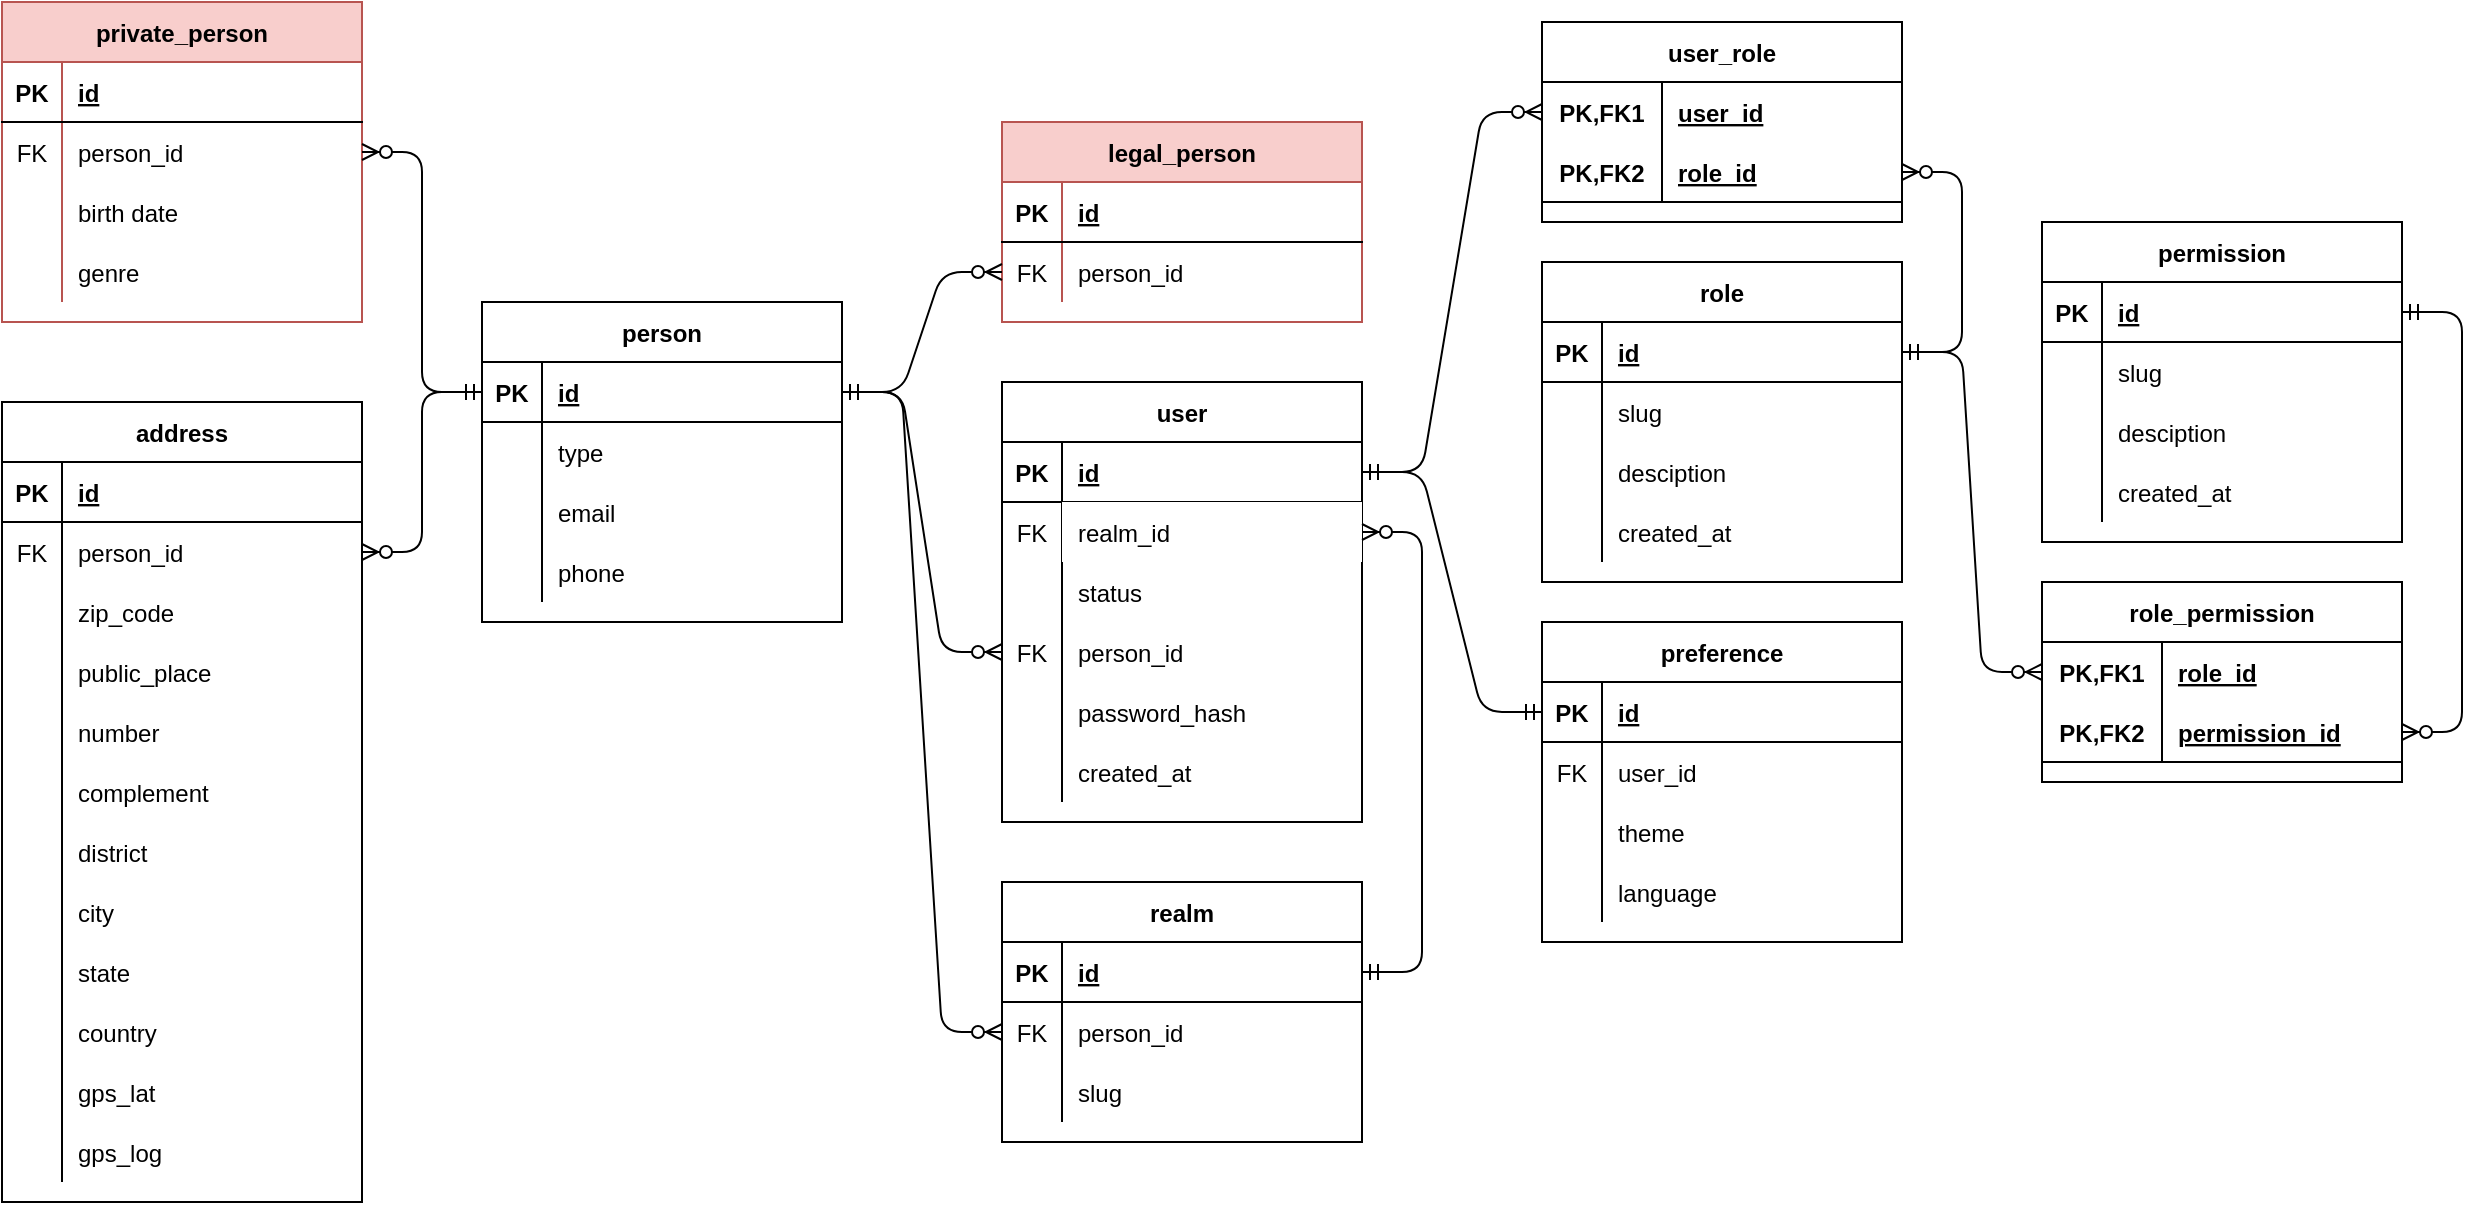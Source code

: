 <mxfile version="14.4.3" type="device"><diagram id="R2lEEEUBdFMjLlhIrx00" name="Page-1"><mxGraphModel dx="2062" dy="2222" grid="1" gridSize="10" guides="1" tooltips="1" connect="1" arrows="1" fold="1" page="1" pageScale="1" pageWidth="850" pageHeight="1400" background="none" math="0" shadow="0" extFonts="Permanent Marker^https://fonts.googleapis.com/css?family=Permanent+Marker"><root><mxCell id="0"/><mxCell id="1" parent="0"/><mxCell id="C4LqTTRyHMbD8THV3AsS-20" value="user" style="shape=table;startSize=30;container=1;collapsible=1;childLayout=tableLayout;fixedRows=1;rowLines=0;fontStyle=1;align=center;resizeLast=1;" parent="1" vertex="1"><mxGeometry x="670" y="-160" width="180" height="220" as="geometry"/></mxCell><mxCell id="C4LqTTRyHMbD8THV3AsS-21" value="" style="shape=partialRectangle;collapsible=0;dropTarget=0;pointerEvents=0;fillColor=none;top=0;left=0;bottom=1;right=0;points=[[0,0.5],[1,0.5]];portConstraint=eastwest;" parent="C4LqTTRyHMbD8THV3AsS-20" vertex="1"><mxGeometry y="30" width="180" height="30" as="geometry"/></mxCell><mxCell id="C4LqTTRyHMbD8THV3AsS-22" value="PK" style="shape=partialRectangle;connectable=0;fillColor=none;top=0;left=0;bottom=0;right=0;fontStyle=1;overflow=hidden;" parent="C4LqTTRyHMbD8THV3AsS-21" vertex="1"><mxGeometry width="30" height="30" as="geometry"/></mxCell><mxCell id="C4LqTTRyHMbD8THV3AsS-23" value="id" style="shape=partialRectangle;connectable=0;fillColor=none;top=0;left=0;bottom=0;right=0;align=left;spacingLeft=6;fontStyle=5;overflow=hidden;" parent="C4LqTTRyHMbD8THV3AsS-21" vertex="1"><mxGeometry x="30" width="150" height="30" as="geometry"/></mxCell><mxCell id="C4LqTTRyHMbD8THV3AsS-36" value="" style="shape=partialRectangle;collapsible=0;dropTarget=0;pointerEvents=0;fillColor=none;top=0;left=0;bottom=0;right=0;points=[[0,0.5],[1,0.5]];portConstraint=eastwest;" parent="C4LqTTRyHMbD8THV3AsS-20" vertex="1"><mxGeometry y="60" width="180" height="30" as="geometry"/></mxCell><mxCell id="C4LqTTRyHMbD8THV3AsS-37" value="FK" style="shape=partialRectangle;connectable=0;fillColor=none;top=0;left=0;bottom=0;right=0;editable=1;overflow=hidden;" parent="C4LqTTRyHMbD8THV3AsS-36" vertex="1"><mxGeometry width="30" height="30" as="geometry"/></mxCell><mxCell id="C4LqTTRyHMbD8THV3AsS-38" value="realm_id" style="shape=partialRectangle;connectable=0;top=0;left=0;bottom=0;right=0;align=left;spacingLeft=6;overflow=hidden;" parent="C4LqTTRyHMbD8THV3AsS-36" vertex="1"><mxGeometry x="30" width="150" height="30" as="geometry"/></mxCell><mxCell id="C4LqTTRyHMbD8THV3AsS-24" value="" style="shape=partialRectangle;collapsible=0;dropTarget=0;pointerEvents=0;fillColor=none;top=0;left=0;bottom=0;right=0;points=[[0,0.5],[1,0.5]];portConstraint=eastwest;" parent="C4LqTTRyHMbD8THV3AsS-20" vertex="1"><mxGeometry y="90" width="180" height="30" as="geometry"/></mxCell><mxCell id="C4LqTTRyHMbD8THV3AsS-25" value="" style="shape=partialRectangle;connectable=0;fillColor=none;top=0;left=0;bottom=0;right=0;editable=1;overflow=hidden;" parent="C4LqTTRyHMbD8THV3AsS-24" vertex="1"><mxGeometry width="30" height="30" as="geometry"/></mxCell><mxCell id="C4LqTTRyHMbD8THV3AsS-26" value="status" style="shape=partialRectangle;connectable=0;fillColor=none;top=0;left=0;bottom=0;right=0;align=left;spacingLeft=6;overflow=hidden;" parent="C4LqTTRyHMbD8THV3AsS-24" vertex="1"><mxGeometry x="30" width="150" height="30" as="geometry"/></mxCell><mxCell id="C4LqTTRyHMbD8THV3AsS-27" value="" style="shape=partialRectangle;collapsible=0;dropTarget=0;pointerEvents=0;fillColor=none;top=0;left=0;bottom=0;right=0;points=[[0,0.5],[1,0.5]];portConstraint=eastwest;" parent="C4LqTTRyHMbD8THV3AsS-20" vertex="1"><mxGeometry y="120" width="180" height="30" as="geometry"/></mxCell><mxCell id="C4LqTTRyHMbD8THV3AsS-28" value="FK" style="shape=partialRectangle;connectable=0;fillColor=none;top=0;left=0;bottom=0;right=0;editable=1;overflow=hidden;" parent="C4LqTTRyHMbD8THV3AsS-27" vertex="1"><mxGeometry width="30" height="30" as="geometry"/></mxCell><mxCell id="C4LqTTRyHMbD8THV3AsS-29" value="person_id" style="shape=partialRectangle;connectable=0;fillColor=none;top=0;left=0;bottom=0;right=0;align=left;spacingLeft=6;overflow=hidden;" parent="C4LqTTRyHMbD8THV3AsS-27" vertex="1"><mxGeometry x="30" width="150" height="30" as="geometry"/></mxCell><mxCell id="C4LqTTRyHMbD8THV3AsS-30" value="" style="shape=partialRectangle;collapsible=0;dropTarget=0;pointerEvents=0;fillColor=none;top=0;left=0;bottom=0;right=0;points=[[0,0.5],[1,0.5]];portConstraint=eastwest;" parent="C4LqTTRyHMbD8THV3AsS-20" vertex="1"><mxGeometry y="150" width="180" height="30" as="geometry"/></mxCell><mxCell id="C4LqTTRyHMbD8THV3AsS-31" value="" style="shape=partialRectangle;connectable=0;fillColor=none;top=0;left=0;bottom=0;right=0;editable=1;overflow=hidden;" parent="C4LqTTRyHMbD8THV3AsS-30" vertex="1"><mxGeometry width="30" height="30" as="geometry"/></mxCell><mxCell id="C4LqTTRyHMbD8THV3AsS-32" value="password_hash" style="shape=partialRectangle;connectable=0;fillColor=none;top=0;left=0;bottom=0;right=0;align=left;spacingLeft=6;overflow=hidden;" parent="C4LqTTRyHMbD8THV3AsS-30" vertex="1"><mxGeometry x="30" width="150" height="30" as="geometry"/></mxCell><mxCell id="C4LqTTRyHMbD8THV3AsS-33" value="" style="shape=partialRectangle;collapsible=0;dropTarget=0;pointerEvents=0;fillColor=none;top=0;left=0;bottom=0;right=0;points=[[0,0.5],[1,0.5]];portConstraint=eastwest;" parent="C4LqTTRyHMbD8THV3AsS-20" vertex="1"><mxGeometry y="180" width="180" height="30" as="geometry"/></mxCell><mxCell id="C4LqTTRyHMbD8THV3AsS-34" value="" style="shape=partialRectangle;connectable=0;fillColor=none;top=0;left=0;bottom=0;right=0;editable=1;overflow=hidden;" parent="C4LqTTRyHMbD8THV3AsS-33" vertex="1"><mxGeometry width="30" height="30" as="geometry"/></mxCell><mxCell id="C4LqTTRyHMbD8THV3AsS-35" value="created_at" style="shape=partialRectangle;connectable=0;fillColor=none;top=0;left=0;bottom=0;right=0;align=left;spacingLeft=6;overflow=hidden;" parent="C4LqTTRyHMbD8THV3AsS-33" vertex="1"><mxGeometry x="30" width="150" height="30" as="geometry"/></mxCell><mxCell id="C4LqTTRyHMbD8THV3AsS-39" value="person" style="shape=table;startSize=30;container=1;collapsible=1;childLayout=tableLayout;fixedRows=1;rowLines=0;fontStyle=1;align=center;resizeLast=1;" parent="1" vertex="1"><mxGeometry x="410" y="-200" width="180" height="160" as="geometry"/></mxCell><mxCell id="C4LqTTRyHMbD8THV3AsS-40" value="" style="shape=partialRectangle;collapsible=0;dropTarget=0;pointerEvents=0;fillColor=none;top=0;left=0;bottom=1;right=0;points=[[0,0.5],[1,0.5]];portConstraint=eastwest;" parent="C4LqTTRyHMbD8THV3AsS-39" vertex="1"><mxGeometry y="30" width="180" height="30" as="geometry"/></mxCell><mxCell id="C4LqTTRyHMbD8THV3AsS-41" value="PK" style="shape=partialRectangle;connectable=0;fillColor=none;top=0;left=0;bottom=0;right=0;fontStyle=1;overflow=hidden;" parent="C4LqTTRyHMbD8THV3AsS-40" vertex="1"><mxGeometry width="30" height="30" as="geometry"/></mxCell><mxCell id="C4LqTTRyHMbD8THV3AsS-42" value="id" style="shape=partialRectangle;connectable=0;fillColor=none;top=0;left=0;bottom=0;right=0;align=left;spacingLeft=6;fontStyle=5;overflow=hidden;" parent="C4LqTTRyHMbD8THV3AsS-40" vertex="1"><mxGeometry x="30" width="150" height="30" as="geometry"/></mxCell><mxCell id="C4LqTTRyHMbD8THV3AsS-43" value="" style="shape=partialRectangle;collapsible=0;dropTarget=0;pointerEvents=0;fillColor=none;top=0;left=0;bottom=0;right=0;points=[[0,0.5],[1,0.5]];portConstraint=eastwest;" parent="C4LqTTRyHMbD8THV3AsS-39" vertex="1"><mxGeometry y="60" width="180" height="30" as="geometry"/></mxCell><mxCell id="C4LqTTRyHMbD8THV3AsS-44" value="" style="shape=partialRectangle;connectable=0;fillColor=none;top=0;left=0;bottom=0;right=0;editable=1;overflow=hidden;" parent="C4LqTTRyHMbD8THV3AsS-43" vertex="1"><mxGeometry width="30" height="30" as="geometry"/></mxCell><mxCell id="C4LqTTRyHMbD8THV3AsS-45" value="type" style="shape=partialRectangle;connectable=0;fillColor=none;top=0;left=0;bottom=0;right=0;align=left;spacingLeft=6;overflow=hidden;" parent="C4LqTTRyHMbD8THV3AsS-43" vertex="1"><mxGeometry x="30" width="150" height="30" as="geometry"/></mxCell><mxCell id="C4LqTTRyHMbD8THV3AsS-49" value="" style="shape=partialRectangle;collapsible=0;dropTarget=0;pointerEvents=0;fillColor=none;top=0;left=0;bottom=0;right=0;points=[[0,0.5],[1,0.5]];portConstraint=eastwest;" parent="C4LqTTRyHMbD8THV3AsS-39" vertex="1"><mxGeometry y="90" width="180" height="30" as="geometry"/></mxCell><mxCell id="C4LqTTRyHMbD8THV3AsS-50" value="" style="shape=partialRectangle;connectable=0;fillColor=none;top=0;left=0;bottom=0;right=0;editable=1;overflow=hidden;" parent="C4LqTTRyHMbD8THV3AsS-49" vertex="1"><mxGeometry width="30" height="30" as="geometry"/></mxCell><mxCell id="C4LqTTRyHMbD8THV3AsS-51" value="email" style="shape=partialRectangle;connectable=0;fillColor=none;top=0;left=0;bottom=0;right=0;align=left;spacingLeft=6;overflow=hidden;" parent="C4LqTTRyHMbD8THV3AsS-49" vertex="1"><mxGeometry x="30" width="150" height="30" as="geometry"/></mxCell><mxCell id="C4LqTTRyHMbD8THV3AsS-52" value="" style="shape=partialRectangle;collapsible=0;dropTarget=0;pointerEvents=0;fillColor=none;top=0;left=0;bottom=0;right=0;points=[[0,0.5],[1,0.5]];portConstraint=eastwest;" parent="C4LqTTRyHMbD8THV3AsS-39" vertex="1"><mxGeometry y="120" width="180" height="30" as="geometry"/></mxCell><mxCell id="C4LqTTRyHMbD8THV3AsS-53" value="" style="shape=partialRectangle;connectable=0;fillColor=none;top=0;left=0;bottom=0;right=0;editable=1;overflow=hidden;" parent="C4LqTTRyHMbD8THV3AsS-52" vertex="1"><mxGeometry width="30" height="30" as="geometry"/></mxCell><mxCell id="C4LqTTRyHMbD8THV3AsS-54" value="phone" style="shape=partialRectangle;connectable=0;fillColor=none;top=0;left=0;bottom=0;right=0;align=left;spacingLeft=6;overflow=hidden;" parent="C4LqTTRyHMbD8THV3AsS-52" vertex="1"><mxGeometry x="30" width="150" height="30" as="geometry"/></mxCell><mxCell id="C4LqTTRyHMbD8THV3AsS-58" value="preference" style="shape=table;startSize=30;container=1;collapsible=1;childLayout=tableLayout;fixedRows=1;rowLines=0;fontStyle=1;align=center;resizeLast=1;" parent="1" vertex="1"><mxGeometry x="940" y="-40" width="180" height="160" as="geometry"/></mxCell><mxCell id="C4LqTTRyHMbD8THV3AsS-59" value="" style="shape=partialRectangle;collapsible=0;dropTarget=0;pointerEvents=0;fillColor=none;top=0;left=0;bottom=1;right=0;points=[[0,0.5],[1,0.5]];portConstraint=eastwest;" parent="C4LqTTRyHMbD8THV3AsS-58" vertex="1"><mxGeometry y="30" width="180" height="30" as="geometry"/></mxCell><mxCell id="C4LqTTRyHMbD8THV3AsS-60" value="PK" style="shape=partialRectangle;connectable=0;fillColor=none;top=0;left=0;bottom=0;right=0;fontStyle=1;overflow=hidden;" parent="C4LqTTRyHMbD8THV3AsS-59" vertex="1"><mxGeometry width="30" height="30" as="geometry"/></mxCell><mxCell id="C4LqTTRyHMbD8THV3AsS-61" value="id" style="shape=partialRectangle;connectable=0;fillColor=none;top=0;left=0;bottom=0;right=0;align=left;spacingLeft=6;fontStyle=5;overflow=hidden;" parent="C4LqTTRyHMbD8THV3AsS-59" vertex="1"><mxGeometry x="30" width="150" height="30" as="geometry"/></mxCell><mxCell id="C4LqTTRyHMbD8THV3AsS-62" value="" style="shape=partialRectangle;collapsible=0;dropTarget=0;pointerEvents=0;fillColor=none;top=0;left=0;bottom=0;right=0;points=[[0,0.5],[1,0.5]];portConstraint=eastwest;" parent="C4LqTTRyHMbD8THV3AsS-58" vertex="1"><mxGeometry y="60" width="180" height="30" as="geometry"/></mxCell><mxCell id="C4LqTTRyHMbD8THV3AsS-63" value="FK" style="shape=partialRectangle;connectable=0;fillColor=none;top=0;left=0;bottom=0;right=0;editable=1;overflow=hidden;" parent="C4LqTTRyHMbD8THV3AsS-62" vertex="1"><mxGeometry width="30" height="30" as="geometry"/></mxCell><mxCell id="C4LqTTRyHMbD8THV3AsS-64" value="user_id" style="shape=partialRectangle;connectable=0;fillColor=none;top=0;left=0;bottom=0;right=0;align=left;spacingLeft=6;overflow=hidden;" parent="C4LqTTRyHMbD8THV3AsS-62" vertex="1"><mxGeometry x="30" width="150" height="30" as="geometry"/></mxCell><mxCell id="C4LqTTRyHMbD8THV3AsS-65" value="" style="shape=partialRectangle;collapsible=0;dropTarget=0;pointerEvents=0;fillColor=none;top=0;left=0;bottom=0;right=0;points=[[0,0.5],[1,0.5]];portConstraint=eastwest;" parent="C4LqTTRyHMbD8THV3AsS-58" vertex="1"><mxGeometry y="90" width="180" height="30" as="geometry"/></mxCell><mxCell id="C4LqTTRyHMbD8THV3AsS-66" value="" style="shape=partialRectangle;connectable=0;fillColor=none;top=0;left=0;bottom=0;right=0;editable=1;overflow=hidden;" parent="C4LqTTRyHMbD8THV3AsS-65" vertex="1"><mxGeometry width="30" height="30" as="geometry"/></mxCell><mxCell id="C4LqTTRyHMbD8THV3AsS-67" value="theme" style="shape=partialRectangle;connectable=0;fillColor=none;top=0;left=0;bottom=0;right=0;align=left;spacingLeft=6;overflow=hidden;" parent="C4LqTTRyHMbD8THV3AsS-65" vertex="1"><mxGeometry x="30" width="150" height="30" as="geometry"/></mxCell><mxCell id="C4LqTTRyHMbD8THV3AsS-68" value="" style="shape=partialRectangle;collapsible=0;dropTarget=0;pointerEvents=0;fillColor=none;top=0;left=0;bottom=0;right=0;points=[[0,0.5],[1,0.5]];portConstraint=eastwest;" parent="C4LqTTRyHMbD8THV3AsS-58" vertex="1"><mxGeometry y="120" width="180" height="30" as="geometry"/></mxCell><mxCell id="C4LqTTRyHMbD8THV3AsS-69" value="" style="shape=partialRectangle;connectable=0;fillColor=none;top=0;left=0;bottom=0;right=0;editable=1;overflow=hidden;" parent="C4LqTTRyHMbD8THV3AsS-68" vertex="1"><mxGeometry width="30" height="30" as="geometry"/></mxCell><mxCell id="C4LqTTRyHMbD8THV3AsS-70" value="language" style="shape=partialRectangle;connectable=0;fillColor=none;top=0;left=0;bottom=0;right=0;align=left;spacingLeft=6;overflow=hidden;" parent="C4LqTTRyHMbD8THV3AsS-68" vertex="1"><mxGeometry x="30" width="150" height="30" as="geometry"/></mxCell><mxCell id="C4LqTTRyHMbD8THV3AsS-77" value="role" style="shape=table;startSize=30;container=1;collapsible=1;childLayout=tableLayout;fixedRows=1;rowLines=0;fontStyle=1;align=center;resizeLast=1;" parent="1" vertex="1"><mxGeometry x="940" y="-220" width="180" height="160" as="geometry"/></mxCell><mxCell id="C4LqTTRyHMbD8THV3AsS-78" value="" style="shape=partialRectangle;collapsible=0;dropTarget=0;pointerEvents=0;fillColor=none;top=0;left=0;bottom=1;right=0;points=[[0,0.5],[1,0.5]];portConstraint=eastwest;" parent="C4LqTTRyHMbD8THV3AsS-77" vertex="1"><mxGeometry y="30" width="180" height="30" as="geometry"/></mxCell><mxCell id="C4LqTTRyHMbD8THV3AsS-79" value="PK" style="shape=partialRectangle;connectable=0;fillColor=none;top=0;left=0;bottom=0;right=0;fontStyle=1;overflow=hidden;" parent="C4LqTTRyHMbD8THV3AsS-78" vertex="1"><mxGeometry width="30" height="30" as="geometry"/></mxCell><mxCell id="C4LqTTRyHMbD8THV3AsS-80" value="id" style="shape=partialRectangle;connectable=0;fillColor=none;top=0;left=0;bottom=0;right=0;align=left;spacingLeft=6;fontStyle=5;overflow=hidden;" parent="C4LqTTRyHMbD8THV3AsS-78" vertex="1"><mxGeometry x="30" width="150" height="30" as="geometry"/></mxCell><mxCell id="C4LqTTRyHMbD8THV3AsS-81" value="" style="shape=partialRectangle;collapsible=0;dropTarget=0;pointerEvents=0;fillColor=none;top=0;left=0;bottom=0;right=0;points=[[0,0.5],[1,0.5]];portConstraint=eastwest;" parent="C4LqTTRyHMbD8THV3AsS-77" vertex="1"><mxGeometry y="60" width="180" height="30" as="geometry"/></mxCell><mxCell id="C4LqTTRyHMbD8THV3AsS-82" value="" style="shape=partialRectangle;connectable=0;fillColor=none;top=0;left=0;bottom=0;right=0;editable=1;overflow=hidden;" parent="C4LqTTRyHMbD8THV3AsS-81" vertex="1"><mxGeometry width="30" height="30" as="geometry"/></mxCell><mxCell id="C4LqTTRyHMbD8THV3AsS-83" value="slug" style="shape=partialRectangle;connectable=0;fillColor=none;top=0;left=0;bottom=0;right=0;align=left;spacingLeft=6;overflow=hidden;" parent="C4LqTTRyHMbD8THV3AsS-81" vertex="1"><mxGeometry x="30" width="150" height="30" as="geometry"/></mxCell><mxCell id="C4LqTTRyHMbD8THV3AsS-84" value="" style="shape=partialRectangle;collapsible=0;dropTarget=0;pointerEvents=0;fillColor=none;top=0;left=0;bottom=0;right=0;points=[[0,0.5],[1,0.5]];portConstraint=eastwest;" parent="C4LqTTRyHMbD8THV3AsS-77" vertex="1"><mxGeometry y="90" width="180" height="30" as="geometry"/></mxCell><mxCell id="C4LqTTRyHMbD8THV3AsS-85" value="" style="shape=partialRectangle;connectable=0;fillColor=none;top=0;left=0;bottom=0;right=0;editable=1;overflow=hidden;" parent="C4LqTTRyHMbD8THV3AsS-84" vertex="1"><mxGeometry width="30" height="30" as="geometry"/></mxCell><mxCell id="C4LqTTRyHMbD8THV3AsS-86" value="desciption" style="shape=partialRectangle;connectable=0;fillColor=none;top=0;left=0;bottom=0;right=0;align=left;spacingLeft=6;overflow=hidden;" parent="C4LqTTRyHMbD8THV3AsS-84" vertex="1"><mxGeometry x="30" width="150" height="30" as="geometry"/></mxCell><mxCell id="C4LqTTRyHMbD8THV3AsS-87" value="" style="shape=partialRectangle;collapsible=0;dropTarget=0;pointerEvents=0;fillColor=none;top=0;left=0;bottom=0;right=0;points=[[0,0.5],[1,0.5]];portConstraint=eastwest;" parent="C4LqTTRyHMbD8THV3AsS-77" vertex="1"><mxGeometry y="120" width="180" height="30" as="geometry"/></mxCell><mxCell id="C4LqTTRyHMbD8THV3AsS-88" value="" style="shape=partialRectangle;connectable=0;fillColor=none;top=0;left=0;bottom=0;right=0;editable=1;overflow=hidden;" parent="C4LqTTRyHMbD8THV3AsS-87" vertex="1"><mxGeometry width="30" height="30" as="geometry"/></mxCell><mxCell id="C4LqTTRyHMbD8THV3AsS-89" value="created_at" style="shape=partialRectangle;connectable=0;fillColor=none;top=0;left=0;bottom=0;right=0;align=left;spacingLeft=6;overflow=hidden;" parent="C4LqTTRyHMbD8THV3AsS-87" vertex="1"><mxGeometry x="30" width="150" height="30" as="geometry"/></mxCell><mxCell id="C4LqTTRyHMbD8THV3AsS-96" value="permission" style="shape=table;startSize=30;container=1;collapsible=1;childLayout=tableLayout;fixedRows=1;rowLines=0;fontStyle=1;align=center;resizeLast=1;" parent="1" vertex="1"><mxGeometry x="1190" y="-240" width="180" height="160" as="geometry"/></mxCell><mxCell id="C4LqTTRyHMbD8THV3AsS-97" value="" style="shape=partialRectangle;collapsible=0;dropTarget=0;pointerEvents=0;fillColor=none;top=0;left=0;bottom=1;right=0;points=[[0,0.5],[1,0.5]];portConstraint=eastwest;" parent="C4LqTTRyHMbD8THV3AsS-96" vertex="1"><mxGeometry y="30" width="180" height="30" as="geometry"/></mxCell><mxCell id="C4LqTTRyHMbD8THV3AsS-98" value="PK" style="shape=partialRectangle;connectable=0;fillColor=none;top=0;left=0;bottom=0;right=0;fontStyle=1;overflow=hidden;" parent="C4LqTTRyHMbD8THV3AsS-97" vertex="1"><mxGeometry width="30" height="30" as="geometry"/></mxCell><mxCell id="C4LqTTRyHMbD8THV3AsS-99" value="id" style="shape=partialRectangle;connectable=0;fillColor=none;top=0;left=0;bottom=0;right=0;align=left;spacingLeft=6;fontStyle=5;overflow=hidden;" parent="C4LqTTRyHMbD8THV3AsS-97" vertex="1"><mxGeometry x="30" width="150" height="30" as="geometry"/></mxCell><mxCell id="C4LqTTRyHMbD8THV3AsS-100" value="" style="shape=partialRectangle;collapsible=0;dropTarget=0;pointerEvents=0;fillColor=none;top=0;left=0;bottom=0;right=0;points=[[0,0.5],[1,0.5]];portConstraint=eastwest;" parent="C4LqTTRyHMbD8THV3AsS-96" vertex="1"><mxGeometry y="60" width="180" height="30" as="geometry"/></mxCell><mxCell id="C4LqTTRyHMbD8THV3AsS-101" value="" style="shape=partialRectangle;connectable=0;fillColor=none;top=0;left=0;bottom=0;right=0;editable=1;overflow=hidden;" parent="C4LqTTRyHMbD8THV3AsS-100" vertex="1"><mxGeometry width="30" height="30" as="geometry"/></mxCell><mxCell id="C4LqTTRyHMbD8THV3AsS-102" value="slug" style="shape=partialRectangle;connectable=0;fillColor=none;top=0;left=0;bottom=0;right=0;align=left;spacingLeft=6;overflow=hidden;" parent="C4LqTTRyHMbD8THV3AsS-100" vertex="1"><mxGeometry x="30" width="150" height="30" as="geometry"/></mxCell><mxCell id="C4LqTTRyHMbD8THV3AsS-103" value="" style="shape=partialRectangle;collapsible=0;dropTarget=0;pointerEvents=0;fillColor=none;top=0;left=0;bottom=0;right=0;points=[[0,0.5],[1,0.5]];portConstraint=eastwest;" parent="C4LqTTRyHMbD8THV3AsS-96" vertex="1"><mxGeometry y="90" width="180" height="30" as="geometry"/></mxCell><mxCell id="C4LqTTRyHMbD8THV3AsS-104" value="" style="shape=partialRectangle;connectable=0;fillColor=none;top=0;left=0;bottom=0;right=0;editable=1;overflow=hidden;" parent="C4LqTTRyHMbD8THV3AsS-103" vertex="1"><mxGeometry width="30" height="30" as="geometry"/></mxCell><mxCell id="C4LqTTRyHMbD8THV3AsS-105" value="desciption" style="shape=partialRectangle;connectable=0;fillColor=none;top=0;left=0;bottom=0;right=0;align=left;spacingLeft=6;overflow=hidden;" parent="C4LqTTRyHMbD8THV3AsS-103" vertex="1"><mxGeometry x="30" width="150" height="30" as="geometry"/></mxCell><mxCell id="C4LqTTRyHMbD8THV3AsS-106" value="" style="shape=partialRectangle;collapsible=0;dropTarget=0;pointerEvents=0;fillColor=none;top=0;left=0;bottom=0;right=0;points=[[0,0.5],[1,0.5]];portConstraint=eastwest;" parent="C4LqTTRyHMbD8THV3AsS-96" vertex="1"><mxGeometry y="120" width="180" height="30" as="geometry"/></mxCell><mxCell id="C4LqTTRyHMbD8THV3AsS-107" value="" style="shape=partialRectangle;connectable=0;fillColor=none;top=0;left=0;bottom=0;right=0;editable=1;overflow=hidden;" parent="C4LqTTRyHMbD8THV3AsS-106" vertex="1"><mxGeometry width="30" height="30" as="geometry"/></mxCell><mxCell id="C4LqTTRyHMbD8THV3AsS-108" value="created_at" style="shape=partialRectangle;connectable=0;fillColor=none;top=0;left=0;bottom=0;right=0;align=left;spacingLeft=6;overflow=hidden;" parent="C4LqTTRyHMbD8THV3AsS-106" vertex="1"><mxGeometry x="30" width="150" height="30" as="geometry"/></mxCell><mxCell id="C4LqTTRyHMbD8THV3AsS-109" value="role_permission" style="shape=table;startSize=30;container=1;collapsible=1;childLayout=tableLayout;fixedRows=1;rowLines=0;fontStyle=1;align=center;resizeLast=1;" parent="1" vertex="1"><mxGeometry x="1190" y="-60" width="180" height="100" as="geometry"/></mxCell><mxCell id="C4LqTTRyHMbD8THV3AsS-110" value="" style="shape=partialRectangle;collapsible=0;dropTarget=0;pointerEvents=0;fillColor=none;top=0;left=0;bottom=0;right=0;points=[[0,0.5],[1,0.5]];portConstraint=eastwest;" parent="C4LqTTRyHMbD8THV3AsS-109" vertex="1"><mxGeometry y="30" width="180" height="30" as="geometry"/></mxCell><mxCell id="C4LqTTRyHMbD8THV3AsS-111" value="PK,FK1" style="shape=partialRectangle;connectable=0;fillColor=none;top=0;left=0;bottom=0;right=0;fontStyle=1;overflow=hidden;" parent="C4LqTTRyHMbD8THV3AsS-110" vertex="1"><mxGeometry width="60" height="30" as="geometry"/></mxCell><mxCell id="C4LqTTRyHMbD8THV3AsS-112" value="role_id" style="shape=partialRectangle;connectable=0;fillColor=none;top=0;left=0;bottom=0;right=0;align=left;spacingLeft=6;fontStyle=5;overflow=hidden;" parent="C4LqTTRyHMbD8THV3AsS-110" vertex="1"><mxGeometry x="60" width="120" height="30" as="geometry"/></mxCell><mxCell id="C4LqTTRyHMbD8THV3AsS-113" value="" style="shape=partialRectangle;collapsible=0;dropTarget=0;pointerEvents=0;fillColor=none;top=0;left=0;bottom=1;right=0;points=[[0,0.5],[1,0.5]];portConstraint=eastwest;" parent="C4LqTTRyHMbD8THV3AsS-109" vertex="1"><mxGeometry y="60" width="180" height="30" as="geometry"/></mxCell><mxCell id="C4LqTTRyHMbD8THV3AsS-114" value="PK,FK2" style="shape=partialRectangle;connectable=0;fillColor=none;top=0;left=0;bottom=0;right=0;fontStyle=1;overflow=hidden;" parent="C4LqTTRyHMbD8THV3AsS-113" vertex="1"><mxGeometry width="60" height="30" as="geometry"/></mxCell><mxCell id="C4LqTTRyHMbD8THV3AsS-115" value="permission_id" style="shape=partialRectangle;connectable=0;fillColor=none;top=0;left=0;bottom=0;right=0;align=left;spacingLeft=6;fontStyle=5;overflow=hidden;" parent="C4LqTTRyHMbD8THV3AsS-113" vertex="1"><mxGeometry x="60" width="120" height="30" as="geometry"/></mxCell><mxCell id="C4LqTTRyHMbD8THV3AsS-135" value="user_role" style="shape=table;startSize=30;container=1;collapsible=1;childLayout=tableLayout;fixedRows=1;rowLines=0;fontStyle=1;align=center;resizeLast=1;" parent="1" vertex="1"><mxGeometry x="940" y="-340" width="180" height="100" as="geometry"/></mxCell><mxCell id="C4LqTTRyHMbD8THV3AsS-136" value="" style="shape=partialRectangle;collapsible=0;dropTarget=0;pointerEvents=0;fillColor=none;top=0;left=0;bottom=0;right=0;points=[[0,0.5],[1,0.5]];portConstraint=eastwest;" parent="C4LqTTRyHMbD8THV3AsS-135" vertex="1"><mxGeometry y="30" width="180" height="30" as="geometry"/></mxCell><mxCell id="C4LqTTRyHMbD8THV3AsS-137" value="PK,FK1" style="shape=partialRectangle;connectable=0;fillColor=none;top=0;left=0;bottom=0;right=0;fontStyle=1;overflow=hidden;" parent="C4LqTTRyHMbD8THV3AsS-136" vertex="1"><mxGeometry width="60" height="30" as="geometry"/></mxCell><mxCell id="C4LqTTRyHMbD8THV3AsS-138" value="user_id" style="shape=partialRectangle;connectable=0;fillColor=none;top=0;left=0;bottom=0;right=0;align=left;spacingLeft=6;fontStyle=5;overflow=hidden;" parent="C4LqTTRyHMbD8THV3AsS-136" vertex="1"><mxGeometry x="60" width="120" height="30" as="geometry"/></mxCell><mxCell id="C4LqTTRyHMbD8THV3AsS-139" value="" style="shape=partialRectangle;collapsible=0;dropTarget=0;pointerEvents=0;fillColor=none;top=0;left=0;bottom=1;right=0;points=[[0,0.5],[1,0.5]];portConstraint=eastwest;" parent="C4LqTTRyHMbD8THV3AsS-135" vertex="1"><mxGeometry y="60" width="180" height="30" as="geometry"/></mxCell><mxCell id="C4LqTTRyHMbD8THV3AsS-140" value="PK,FK2" style="shape=partialRectangle;connectable=0;fillColor=none;top=0;left=0;bottom=0;right=0;fontStyle=1;overflow=hidden;" parent="C4LqTTRyHMbD8THV3AsS-139" vertex="1"><mxGeometry width="60" height="30" as="geometry"/></mxCell><mxCell id="C4LqTTRyHMbD8THV3AsS-141" value="role_id" style="shape=partialRectangle;connectable=0;fillColor=none;top=0;left=0;bottom=0;right=0;align=left;spacingLeft=6;fontStyle=5;overflow=hidden;" parent="C4LqTTRyHMbD8THV3AsS-139" vertex="1"><mxGeometry x="60" width="120" height="30" as="geometry"/></mxCell><mxCell id="C4LqTTRyHMbD8THV3AsS-142" value="address" style="shape=table;startSize=30;container=1;collapsible=1;childLayout=tableLayout;fixedRows=1;rowLines=0;fontStyle=1;align=center;resizeLast=1;" parent="1" vertex="1"><mxGeometry x="170" y="-150" width="180" height="400" as="geometry"/></mxCell><mxCell id="C4LqTTRyHMbD8THV3AsS-143" value="" style="shape=partialRectangle;collapsible=0;dropTarget=0;pointerEvents=0;fillColor=none;top=0;left=0;bottom=1;right=0;points=[[0,0.5],[1,0.5]];portConstraint=eastwest;" parent="C4LqTTRyHMbD8THV3AsS-142" vertex="1"><mxGeometry y="30" width="180" height="30" as="geometry"/></mxCell><mxCell id="C4LqTTRyHMbD8THV3AsS-144" value="PK" style="shape=partialRectangle;connectable=0;fillColor=none;top=0;left=0;bottom=0;right=0;fontStyle=1;overflow=hidden;" parent="C4LqTTRyHMbD8THV3AsS-143" vertex="1"><mxGeometry width="30" height="30" as="geometry"/></mxCell><mxCell id="C4LqTTRyHMbD8THV3AsS-145" value="id" style="shape=partialRectangle;connectable=0;fillColor=none;top=0;left=0;bottom=0;right=0;align=left;spacingLeft=6;fontStyle=5;overflow=hidden;" parent="C4LqTTRyHMbD8THV3AsS-143" vertex="1"><mxGeometry x="30" width="150" height="30" as="geometry"/></mxCell><mxCell id="C4LqTTRyHMbD8THV3AsS-146" value="" style="shape=partialRectangle;collapsible=0;dropTarget=0;pointerEvents=0;fillColor=none;top=0;left=0;bottom=0;right=0;points=[[0,0.5],[1,0.5]];portConstraint=eastwest;" parent="C4LqTTRyHMbD8THV3AsS-142" vertex="1"><mxGeometry y="60" width="180" height="30" as="geometry"/></mxCell><mxCell id="C4LqTTRyHMbD8THV3AsS-147" value="FK" style="shape=partialRectangle;connectable=0;fillColor=none;top=0;left=0;bottom=0;right=0;editable=1;overflow=hidden;" parent="C4LqTTRyHMbD8THV3AsS-146" vertex="1"><mxGeometry width="30" height="30" as="geometry"/></mxCell><mxCell id="C4LqTTRyHMbD8THV3AsS-148" value="person_id" style="shape=partialRectangle;connectable=0;fillColor=none;top=0;left=0;bottom=0;right=0;align=left;spacingLeft=6;overflow=hidden;" parent="C4LqTTRyHMbD8THV3AsS-146" vertex="1"><mxGeometry x="30" width="150" height="30" as="geometry"/></mxCell><mxCell id="L9BANv12BTvJDoDm98IH-1" value="" style="shape=partialRectangle;collapsible=0;dropTarget=0;pointerEvents=0;fillColor=none;top=0;left=0;bottom=0;right=0;points=[[0,0.5],[1,0.5]];portConstraint=eastwest;" parent="C4LqTTRyHMbD8THV3AsS-142" vertex="1"><mxGeometry y="90" width="180" height="30" as="geometry"/></mxCell><mxCell id="L9BANv12BTvJDoDm98IH-2" value="" style="shape=partialRectangle;connectable=0;fillColor=none;top=0;left=0;bottom=0;right=0;editable=1;overflow=hidden;" parent="L9BANv12BTvJDoDm98IH-1" vertex="1"><mxGeometry width="30" height="30" as="geometry"/></mxCell><mxCell id="L9BANv12BTvJDoDm98IH-3" value="zip_code" style="shape=partialRectangle;connectable=0;fillColor=none;top=0;left=0;bottom=0;right=0;align=left;spacingLeft=6;overflow=hidden;" parent="L9BANv12BTvJDoDm98IH-1" vertex="1"><mxGeometry x="30" width="150" height="30" as="geometry"/></mxCell><mxCell id="C4LqTTRyHMbD8THV3AsS-152" value="" style="shape=partialRectangle;collapsible=0;dropTarget=0;pointerEvents=0;fillColor=none;top=0;left=0;bottom=0;right=0;points=[[0,0.5],[1,0.5]];portConstraint=eastwest;" parent="C4LqTTRyHMbD8THV3AsS-142" vertex="1"><mxGeometry y="120" width="180" height="30" as="geometry"/></mxCell><mxCell id="C4LqTTRyHMbD8THV3AsS-153" value="" style="shape=partialRectangle;connectable=0;fillColor=none;top=0;left=0;bottom=0;right=0;editable=1;overflow=hidden;" parent="C4LqTTRyHMbD8THV3AsS-152" vertex="1"><mxGeometry width="30" height="30" as="geometry"/></mxCell><mxCell id="C4LqTTRyHMbD8THV3AsS-154" value="public_place" style="shape=partialRectangle;connectable=0;fillColor=none;top=0;left=0;bottom=0;right=0;align=left;spacingLeft=6;overflow=hidden;" parent="C4LqTTRyHMbD8THV3AsS-152" vertex="1"><mxGeometry x="30" width="150" height="30" as="geometry"/></mxCell><mxCell id="C4LqTTRyHMbD8THV3AsS-170" value="" style="shape=partialRectangle;collapsible=0;dropTarget=0;pointerEvents=0;fillColor=none;top=0;left=0;bottom=0;right=0;points=[[0,0.5],[1,0.5]];portConstraint=eastwest;" parent="C4LqTTRyHMbD8THV3AsS-142" vertex="1"><mxGeometry y="150" width="180" height="30" as="geometry"/></mxCell><mxCell id="C4LqTTRyHMbD8THV3AsS-171" value="" style="shape=partialRectangle;connectable=0;fillColor=none;top=0;left=0;bottom=0;right=0;editable=1;overflow=hidden;" parent="C4LqTTRyHMbD8THV3AsS-170" vertex="1"><mxGeometry width="30" height="30" as="geometry"/></mxCell><mxCell id="C4LqTTRyHMbD8THV3AsS-172" value="number" style="shape=partialRectangle;connectable=0;fillColor=none;top=0;left=0;bottom=0;right=0;align=left;spacingLeft=6;overflow=hidden;" parent="C4LqTTRyHMbD8THV3AsS-170" vertex="1"><mxGeometry x="30" width="150" height="30" as="geometry"/></mxCell><mxCell id="C4LqTTRyHMbD8THV3AsS-173" value="" style="shape=partialRectangle;collapsible=0;dropTarget=0;pointerEvents=0;fillColor=none;top=0;left=0;bottom=0;right=0;points=[[0,0.5],[1,0.5]];portConstraint=eastwest;" parent="C4LqTTRyHMbD8THV3AsS-142" vertex="1"><mxGeometry y="180" width="180" height="30" as="geometry"/></mxCell><mxCell id="C4LqTTRyHMbD8THV3AsS-174" value="" style="shape=partialRectangle;connectable=0;fillColor=none;top=0;left=0;bottom=0;right=0;editable=1;overflow=hidden;" parent="C4LqTTRyHMbD8THV3AsS-173" vertex="1"><mxGeometry width="30" height="30" as="geometry"/></mxCell><mxCell id="C4LqTTRyHMbD8THV3AsS-175" value="complement" style="shape=partialRectangle;connectable=0;fillColor=none;top=0;left=0;bottom=0;right=0;align=left;spacingLeft=6;overflow=hidden;" parent="C4LqTTRyHMbD8THV3AsS-173" vertex="1"><mxGeometry x="30" width="150" height="30" as="geometry"/></mxCell><mxCell id="C4LqTTRyHMbD8THV3AsS-167" value="" style="shape=partialRectangle;collapsible=0;dropTarget=0;pointerEvents=0;fillColor=none;top=0;left=0;bottom=0;right=0;points=[[0,0.5],[1,0.5]];portConstraint=eastwest;" parent="C4LqTTRyHMbD8THV3AsS-142" vertex="1"><mxGeometry y="210" width="180" height="30" as="geometry"/></mxCell><mxCell id="C4LqTTRyHMbD8THV3AsS-168" value="" style="shape=partialRectangle;connectable=0;fillColor=none;top=0;left=0;bottom=0;right=0;editable=1;overflow=hidden;" parent="C4LqTTRyHMbD8THV3AsS-167" vertex="1"><mxGeometry width="30" height="30" as="geometry"/></mxCell><mxCell id="C4LqTTRyHMbD8THV3AsS-169" value="district" style="shape=partialRectangle;connectable=0;fillColor=none;top=0;left=0;bottom=0;right=0;align=left;spacingLeft=6;overflow=hidden;" parent="C4LqTTRyHMbD8THV3AsS-167" vertex="1"><mxGeometry x="30" width="150" height="30" as="geometry"/></mxCell><mxCell id="C4LqTTRyHMbD8THV3AsS-149" value="" style="shape=partialRectangle;collapsible=0;dropTarget=0;pointerEvents=0;fillColor=none;top=0;left=0;bottom=0;right=0;points=[[0,0.5],[1,0.5]];portConstraint=eastwest;" parent="C4LqTTRyHMbD8THV3AsS-142" vertex="1"><mxGeometry y="240" width="180" height="30" as="geometry"/></mxCell><mxCell id="C4LqTTRyHMbD8THV3AsS-150" value="" style="shape=partialRectangle;connectable=0;fillColor=none;top=0;left=0;bottom=0;right=0;editable=1;overflow=hidden;" parent="C4LqTTRyHMbD8THV3AsS-149" vertex="1"><mxGeometry width="30" height="30" as="geometry"/></mxCell><mxCell id="C4LqTTRyHMbD8THV3AsS-151" value="city" style="shape=partialRectangle;connectable=0;fillColor=none;top=0;left=0;bottom=0;right=0;align=left;spacingLeft=6;overflow=hidden;" parent="C4LqTTRyHMbD8THV3AsS-149" vertex="1"><mxGeometry x="30" width="150" height="30" as="geometry"/></mxCell><mxCell id="C4LqTTRyHMbD8THV3AsS-161" value="" style="shape=partialRectangle;collapsible=0;dropTarget=0;pointerEvents=0;fillColor=none;top=0;left=0;bottom=0;right=0;points=[[0,0.5],[1,0.5]];portConstraint=eastwest;" parent="C4LqTTRyHMbD8THV3AsS-142" vertex="1"><mxGeometry y="270" width="180" height="30" as="geometry"/></mxCell><mxCell id="C4LqTTRyHMbD8THV3AsS-162" value="" style="shape=partialRectangle;connectable=0;fillColor=none;top=0;left=0;bottom=0;right=0;editable=1;overflow=hidden;" parent="C4LqTTRyHMbD8THV3AsS-161" vertex="1"><mxGeometry width="30" height="30" as="geometry"/></mxCell><mxCell id="C4LqTTRyHMbD8THV3AsS-163" value="state" style="shape=partialRectangle;connectable=0;fillColor=none;top=0;left=0;bottom=0;right=0;align=left;spacingLeft=6;overflow=hidden;" parent="C4LqTTRyHMbD8THV3AsS-161" vertex="1"><mxGeometry x="30" width="150" height="30" as="geometry"/></mxCell><mxCell id="C4LqTTRyHMbD8THV3AsS-164" value="" style="shape=partialRectangle;collapsible=0;dropTarget=0;pointerEvents=0;fillColor=none;top=0;left=0;bottom=0;right=0;points=[[0,0.5],[1,0.5]];portConstraint=eastwest;" parent="C4LqTTRyHMbD8THV3AsS-142" vertex="1"><mxGeometry y="300" width="180" height="30" as="geometry"/></mxCell><mxCell id="C4LqTTRyHMbD8THV3AsS-165" value="" style="shape=partialRectangle;connectable=0;fillColor=none;top=0;left=0;bottom=0;right=0;editable=1;overflow=hidden;" parent="C4LqTTRyHMbD8THV3AsS-164" vertex="1"><mxGeometry width="30" height="30" as="geometry"/></mxCell><mxCell id="C4LqTTRyHMbD8THV3AsS-166" value="country" style="shape=partialRectangle;connectable=0;fillColor=none;top=0;left=0;bottom=0;right=0;align=left;spacingLeft=6;overflow=hidden;" parent="C4LqTTRyHMbD8THV3AsS-164" vertex="1"><mxGeometry x="30" width="150" height="30" as="geometry"/></mxCell><mxCell id="C4LqTTRyHMbD8THV3AsS-155" value="" style="shape=partialRectangle;collapsible=0;dropTarget=0;pointerEvents=0;fillColor=none;top=0;left=0;bottom=0;right=0;points=[[0,0.5],[1,0.5]];portConstraint=eastwest;" parent="C4LqTTRyHMbD8THV3AsS-142" vertex="1"><mxGeometry y="330" width="180" height="30" as="geometry"/></mxCell><mxCell id="C4LqTTRyHMbD8THV3AsS-156" value="" style="shape=partialRectangle;connectable=0;fillColor=none;top=0;left=0;bottom=0;right=0;editable=1;overflow=hidden;" parent="C4LqTTRyHMbD8THV3AsS-155" vertex="1"><mxGeometry width="30" height="30" as="geometry"/></mxCell><mxCell id="C4LqTTRyHMbD8THV3AsS-157" value="gps_lat" style="shape=partialRectangle;connectable=0;fillColor=none;top=0;left=0;bottom=0;right=0;align=left;spacingLeft=6;overflow=hidden;" parent="C4LqTTRyHMbD8THV3AsS-155" vertex="1"><mxGeometry x="30" width="150" height="30" as="geometry"/></mxCell><mxCell id="C4LqTTRyHMbD8THV3AsS-158" value="" style="shape=partialRectangle;collapsible=0;dropTarget=0;pointerEvents=0;fillColor=none;top=0;left=0;bottom=0;right=0;points=[[0,0.5],[1,0.5]];portConstraint=eastwest;" parent="C4LqTTRyHMbD8THV3AsS-142" vertex="1"><mxGeometry y="360" width="180" height="30" as="geometry"/></mxCell><mxCell id="C4LqTTRyHMbD8THV3AsS-159" value="" style="shape=partialRectangle;connectable=0;fillColor=none;top=0;left=0;bottom=0;right=0;editable=1;overflow=hidden;" parent="C4LqTTRyHMbD8THV3AsS-158" vertex="1"><mxGeometry width="30" height="30" as="geometry"/></mxCell><mxCell id="C4LqTTRyHMbD8THV3AsS-160" value="gps_log" style="shape=partialRectangle;connectable=0;fillColor=none;top=0;left=0;bottom=0;right=0;align=left;spacingLeft=6;overflow=hidden;" parent="C4LqTTRyHMbD8THV3AsS-158" vertex="1"><mxGeometry x="30" width="150" height="30" as="geometry"/></mxCell><mxCell id="C4LqTTRyHMbD8THV3AsS-176" value="" style="edgeStyle=entityRelationEdgeStyle;fontSize=12;html=1;endArrow=ERzeroToMany;startArrow=ERmandOne;entryX=0;entryY=0.5;entryDx=0;entryDy=0;" parent="1" source="C4LqTTRyHMbD8THV3AsS-40" target="C4LqTTRyHMbD8THV3AsS-27" edge="1"><mxGeometry width="100" height="100" relative="1" as="geometry"><mxPoint x="660" y="140" as="sourcePoint"/><mxPoint x="650" y="30" as="targetPoint"/></mxGeometry></mxCell><mxCell id="C4LqTTRyHMbD8THV3AsS-177" value="" style="edgeStyle=entityRelationEdgeStyle;fontSize=12;html=1;endArrow=ERmandOne;startArrow=ERmandOne;entryX=0;entryY=0.5;entryDx=0;entryDy=0;" parent="1" source="C4LqTTRyHMbD8THV3AsS-21" target="C4LqTTRyHMbD8THV3AsS-59" edge="1"><mxGeometry width="100" height="100" relative="1" as="geometry"><mxPoint x="850" y="190" as="sourcePoint"/><mxPoint x="950" y="90" as="targetPoint"/></mxGeometry></mxCell><mxCell id="C4LqTTRyHMbD8THV3AsS-178" value="" style="edgeStyle=entityRelationEdgeStyle;fontSize=12;html=1;endArrow=ERzeroToMany;startArrow=ERmandOne;exitX=0;exitY=0.5;exitDx=0;exitDy=0;" parent="1" source="C4LqTTRyHMbD8THV3AsS-40" target="C4LqTTRyHMbD8THV3AsS-146" edge="1"><mxGeometry width="100" height="100" relative="1" as="geometry"><mxPoint x="600" y="-145" as="sourcePoint"/><mxPoint x="660" y="125" as="targetPoint"/></mxGeometry></mxCell><mxCell id="C4LqTTRyHMbD8THV3AsS-179" value="" style="edgeStyle=entityRelationEdgeStyle;fontSize=12;html=1;endArrow=ERzeroToMany;startArrow=ERmandOne;" parent="1" source="C4LqTTRyHMbD8THV3AsS-21" target="C4LqTTRyHMbD8THV3AsS-136" edge="1"><mxGeometry width="100" height="100" relative="1" as="geometry"><mxPoint x="960" y="30" as="sourcePoint"/><mxPoint x="1020" y="300" as="targetPoint"/></mxGeometry></mxCell><mxCell id="C4LqTTRyHMbD8THV3AsS-180" value="" style="edgeStyle=entityRelationEdgeStyle;fontSize=12;html=1;endArrow=ERzeroToMany;startArrow=ERmandOne;entryX=1;entryY=0.5;entryDx=0;entryDy=0;exitX=1;exitY=0.5;exitDx=0;exitDy=0;" parent="1" source="C4LqTTRyHMbD8THV3AsS-78" target="C4LqTTRyHMbD8THV3AsS-139" edge="1"><mxGeometry width="100" height="100" relative="1" as="geometry"><mxPoint x="1120" y="-5" as="sourcePoint"/><mxPoint x="890" y="-145" as="targetPoint"/></mxGeometry></mxCell><mxCell id="C4LqTTRyHMbD8THV3AsS-181" value="private_person" style="shape=table;startSize=30;container=1;collapsible=1;childLayout=tableLayout;fixedRows=1;rowLines=0;fontStyle=1;align=center;resizeLast=1;fillColor=#f8cecc;strokeColor=#b85450;" parent="1" vertex="1"><mxGeometry x="170" y="-350" width="180" height="160" as="geometry"/></mxCell><mxCell id="C4LqTTRyHMbD8THV3AsS-182" value="" style="shape=partialRectangle;collapsible=0;dropTarget=0;pointerEvents=0;fillColor=none;top=0;left=0;bottom=1;right=0;points=[[0,0.5],[1,0.5]];portConstraint=eastwest;" parent="C4LqTTRyHMbD8THV3AsS-181" vertex="1"><mxGeometry y="30" width="180" height="30" as="geometry"/></mxCell><mxCell id="C4LqTTRyHMbD8THV3AsS-183" value="PK" style="shape=partialRectangle;connectable=0;fillColor=none;top=0;left=0;bottom=0;right=0;fontStyle=1;overflow=hidden;" parent="C4LqTTRyHMbD8THV3AsS-182" vertex="1"><mxGeometry width="30" height="30" as="geometry"/></mxCell><mxCell id="C4LqTTRyHMbD8THV3AsS-184" value="id" style="shape=partialRectangle;connectable=0;fillColor=none;top=0;left=0;bottom=0;right=0;align=left;spacingLeft=6;fontStyle=5;overflow=hidden;" parent="C4LqTTRyHMbD8THV3AsS-182" vertex="1"><mxGeometry x="30" width="150" height="30" as="geometry"/></mxCell><mxCell id="C4LqTTRyHMbD8THV3AsS-185" value="" style="shape=partialRectangle;collapsible=0;dropTarget=0;pointerEvents=0;fillColor=none;top=0;left=0;bottom=0;right=0;points=[[0,0.5],[1,0.5]];portConstraint=eastwest;" parent="C4LqTTRyHMbD8THV3AsS-181" vertex="1"><mxGeometry y="60" width="180" height="30" as="geometry"/></mxCell><mxCell id="C4LqTTRyHMbD8THV3AsS-186" value="FK" style="shape=partialRectangle;connectable=0;fillColor=none;top=0;left=0;bottom=0;right=0;editable=1;overflow=hidden;" parent="C4LqTTRyHMbD8THV3AsS-185" vertex="1"><mxGeometry width="30" height="30" as="geometry"/></mxCell><mxCell id="C4LqTTRyHMbD8THV3AsS-187" value="person_id" style="shape=partialRectangle;connectable=0;fillColor=none;top=0;left=0;bottom=0;right=0;align=left;spacingLeft=6;overflow=hidden;" parent="C4LqTTRyHMbD8THV3AsS-185" vertex="1"><mxGeometry x="30" width="150" height="30" as="geometry"/></mxCell><mxCell id="C4LqTTRyHMbD8THV3AsS-188" value="" style="shape=partialRectangle;collapsible=0;dropTarget=0;pointerEvents=0;fillColor=none;top=0;left=0;bottom=0;right=0;points=[[0,0.5],[1,0.5]];portConstraint=eastwest;" parent="C4LqTTRyHMbD8THV3AsS-181" vertex="1"><mxGeometry y="90" width="180" height="30" as="geometry"/></mxCell><mxCell id="C4LqTTRyHMbD8THV3AsS-189" value="" style="shape=partialRectangle;connectable=0;fillColor=none;top=0;left=0;bottom=0;right=0;editable=1;overflow=hidden;" parent="C4LqTTRyHMbD8THV3AsS-188" vertex="1"><mxGeometry width="30" height="30" as="geometry"/></mxCell><mxCell id="C4LqTTRyHMbD8THV3AsS-190" value="birth date" style="shape=partialRectangle;connectable=0;fillColor=none;top=0;left=0;bottom=0;right=0;align=left;spacingLeft=6;overflow=hidden;" parent="C4LqTTRyHMbD8THV3AsS-188" vertex="1"><mxGeometry x="30" width="150" height="30" as="geometry"/></mxCell><mxCell id="C4LqTTRyHMbD8THV3AsS-191" value="" style="shape=partialRectangle;collapsible=0;dropTarget=0;pointerEvents=0;fillColor=none;top=0;left=0;bottom=0;right=0;points=[[0,0.5],[1,0.5]];portConstraint=eastwest;" parent="C4LqTTRyHMbD8THV3AsS-181" vertex="1"><mxGeometry y="120" width="180" height="30" as="geometry"/></mxCell><mxCell id="C4LqTTRyHMbD8THV3AsS-192" value="" style="shape=partialRectangle;connectable=0;fillColor=none;top=0;left=0;bottom=0;right=0;editable=1;overflow=hidden;" parent="C4LqTTRyHMbD8THV3AsS-191" vertex="1"><mxGeometry width="30" height="30" as="geometry"/></mxCell><mxCell id="C4LqTTRyHMbD8THV3AsS-193" value="genre" style="shape=partialRectangle;connectable=0;fillColor=none;top=0;left=0;bottom=0;right=0;align=left;spacingLeft=6;overflow=hidden;" parent="C4LqTTRyHMbD8THV3AsS-191" vertex="1"><mxGeometry x="30" width="150" height="30" as="geometry"/></mxCell><mxCell id="C4LqTTRyHMbD8THV3AsS-194" value="" style="edgeStyle=entityRelationEdgeStyle;fontSize=12;html=1;endArrow=ERzeroToMany;startArrow=ERmandOne;" parent="1" source="C4LqTTRyHMbD8THV3AsS-78" target="C4LqTTRyHMbD8THV3AsS-110" edge="1"><mxGeometry width="100" height="100" relative="1" as="geometry"><mxPoint x="1360" y="50" as="sourcePoint"/><mxPoint x="1460" y="-50" as="targetPoint"/></mxGeometry></mxCell><mxCell id="C4LqTTRyHMbD8THV3AsS-195" value="" style="edgeStyle=entityRelationEdgeStyle;fontSize=12;html=1;endArrow=ERzeroToMany;startArrow=ERmandOne;" parent="1" source="C4LqTTRyHMbD8THV3AsS-97" target="C4LqTTRyHMbD8THV3AsS-113" edge="1"><mxGeometry width="100" height="100" relative="1" as="geometry"><mxPoint x="1520" y="180" as="sourcePoint"/><mxPoint x="1580" y="-10" as="targetPoint"/></mxGeometry></mxCell><mxCell id="C4LqTTRyHMbD8THV3AsS-198" value="legal_person" style="shape=table;startSize=30;container=1;collapsible=1;childLayout=tableLayout;fixedRows=1;rowLines=0;fontStyle=1;align=center;resizeLast=1;fillColor=#f8cecc;strokeColor=#b85450;" parent="1" vertex="1"><mxGeometry x="670" y="-290" width="180" height="100" as="geometry"/></mxCell><mxCell id="C4LqTTRyHMbD8THV3AsS-199" value="" style="shape=partialRectangle;collapsible=0;dropTarget=0;pointerEvents=0;fillColor=none;top=0;left=0;bottom=1;right=0;points=[[0,0.5],[1,0.5]];portConstraint=eastwest;" parent="C4LqTTRyHMbD8THV3AsS-198" vertex="1"><mxGeometry y="30" width="180" height="30" as="geometry"/></mxCell><mxCell id="C4LqTTRyHMbD8THV3AsS-200" value="PK" style="shape=partialRectangle;connectable=0;fillColor=none;top=0;left=0;bottom=0;right=0;fontStyle=1;overflow=hidden;" parent="C4LqTTRyHMbD8THV3AsS-199" vertex="1"><mxGeometry width="30" height="30" as="geometry"/></mxCell><mxCell id="C4LqTTRyHMbD8THV3AsS-201" value="id" style="shape=partialRectangle;connectable=0;fillColor=none;top=0;left=0;bottom=0;right=0;align=left;spacingLeft=6;fontStyle=5;overflow=hidden;" parent="C4LqTTRyHMbD8THV3AsS-199" vertex="1"><mxGeometry x="30" width="150" height="30" as="geometry"/></mxCell><mxCell id="C4LqTTRyHMbD8THV3AsS-202" value="" style="shape=partialRectangle;collapsible=0;dropTarget=0;pointerEvents=0;fillColor=none;top=0;left=0;bottom=0;right=0;points=[[0,0.5],[1,0.5]];portConstraint=eastwest;" parent="C4LqTTRyHMbD8THV3AsS-198" vertex="1"><mxGeometry y="60" width="180" height="30" as="geometry"/></mxCell><mxCell id="C4LqTTRyHMbD8THV3AsS-203" value="FK" style="shape=partialRectangle;connectable=0;fillColor=none;top=0;left=0;bottom=0;right=0;editable=1;overflow=hidden;" parent="C4LqTTRyHMbD8THV3AsS-202" vertex="1"><mxGeometry width="30" height="30" as="geometry"/></mxCell><mxCell id="C4LqTTRyHMbD8THV3AsS-204" value="person_id" style="shape=partialRectangle;connectable=0;fillColor=none;top=0;left=0;bottom=0;right=0;align=left;spacingLeft=6;overflow=hidden;" parent="C4LqTTRyHMbD8THV3AsS-202" vertex="1"><mxGeometry x="30" width="150" height="30" as="geometry"/></mxCell><mxCell id="C4LqTTRyHMbD8THV3AsS-211" value="realm" style="shape=table;startSize=30;container=1;collapsible=1;childLayout=tableLayout;fixedRows=1;rowLines=0;fontStyle=1;align=center;resizeLast=1;" parent="1" vertex="1"><mxGeometry x="670" y="90" width="180" height="130" as="geometry"/></mxCell><mxCell id="C4LqTTRyHMbD8THV3AsS-212" value="" style="shape=partialRectangle;collapsible=0;dropTarget=0;pointerEvents=0;fillColor=none;top=0;left=0;bottom=1;right=0;points=[[0,0.5],[1,0.5]];portConstraint=eastwest;" parent="C4LqTTRyHMbD8THV3AsS-211" vertex="1"><mxGeometry y="30" width="180" height="30" as="geometry"/></mxCell><mxCell id="C4LqTTRyHMbD8THV3AsS-213" value="PK" style="shape=partialRectangle;connectable=0;fillColor=none;top=0;left=0;bottom=0;right=0;fontStyle=1;overflow=hidden;" parent="C4LqTTRyHMbD8THV3AsS-212" vertex="1"><mxGeometry width="30" height="30" as="geometry"/></mxCell><mxCell id="C4LqTTRyHMbD8THV3AsS-214" value="id" style="shape=partialRectangle;connectable=0;fillColor=none;top=0;left=0;bottom=0;right=0;align=left;spacingLeft=6;fontStyle=5;overflow=hidden;" parent="C4LqTTRyHMbD8THV3AsS-212" vertex="1"><mxGeometry x="30" width="150" height="30" as="geometry"/></mxCell><mxCell id="C4LqTTRyHMbD8THV3AsS-215" value="" style="shape=partialRectangle;collapsible=0;dropTarget=0;pointerEvents=0;fillColor=none;top=0;left=0;bottom=0;right=0;points=[[0,0.5],[1,0.5]];portConstraint=eastwest;" parent="C4LqTTRyHMbD8THV3AsS-211" vertex="1"><mxGeometry y="60" width="180" height="30" as="geometry"/></mxCell><mxCell id="C4LqTTRyHMbD8THV3AsS-216" value="FK" style="shape=partialRectangle;connectable=0;fillColor=none;top=0;left=0;bottom=0;right=0;editable=1;overflow=hidden;" parent="C4LqTTRyHMbD8THV3AsS-215" vertex="1"><mxGeometry width="30" height="30" as="geometry"/></mxCell><mxCell id="C4LqTTRyHMbD8THV3AsS-217" value="person_id" style="shape=partialRectangle;connectable=0;fillColor=none;top=0;left=0;bottom=0;right=0;align=left;spacingLeft=6;overflow=hidden;" parent="C4LqTTRyHMbD8THV3AsS-215" vertex="1"><mxGeometry x="30" width="150" height="30" as="geometry"/></mxCell><mxCell id="L9BANv12BTvJDoDm98IH-4" value="" style="shape=partialRectangle;collapsible=0;dropTarget=0;pointerEvents=0;fillColor=none;top=0;left=0;bottom=0;right=0;points=[[0,0.5],[1,0.5]];portConstraint=eastwest;" parent="C4LqTTRyHMbD8THV3AsS-211" vertex="1"><mxGeometry y="90" width="180" height="30" as="geometry"/></mxCell><mxCell id="L9BANv12BTvJDoDm98IH-5" value="" style="shape=partialRectangle;connectable=0;fillColor=none;top=0;left=0;bottom=0;right=0;editable=1;overflow=hidden;" parent="L9BANv12BTvJDoDm98IH-4" vertex="1"><mxGeometry width="30" height="30" as="geometry"/></mxCell><mxCell id="L9BANv12BTvJDoDm98IH-6" value="slug" style="shape=partialRectangle;connectable=0;fillColor=none;top=0;left=0;bottom=0;right=0;align=left;spacingLeft=6;overflow=hidden;" parent="L9BANv12BTvJDoDm98IH-4" vertex="1"><mxGeometry x="30" width="150" height="30" as="geometry"/></mxCell><mxCell id="C4LqTTRyHMbD8THV3AsS-224" value="" style="edgeStyle=entityRelationEdgeStyle;fontSize=12;html=1;endArrow=ERzeroToMany;startArrow=ERmandOne;" parent="1" source="C4LqTTRyHMbD8THV3AsS-40" target="C4LqTTRyHMbD8THV3AsS-185" edge="1"><mxGeometry width="100" height="100" relative="1" as="geometry"><mxPoint x="420" y="-145" as="sourcePoint"/><mxPoint x="360" y="75" as="targetPoint"/></mxGeometry></mxCell><mxCell id="C4LqTTRyHMbD8THV3AsS-225" value="" style="edgeStyle=entityRelationEdgeStyle;fontSize=12;html=1;endArrow=ERzeroToMany;startArrow=ERmandOne;exitX=1;exitY=0.5;exitDx=0;exitDy=0;" parent="1" source="C4LqTTRyHMbD8THV3AsS-40" target="C4LqTTRyHMbD8THV3AsS-202" edge="1"><mxGeometry width="100" height="100" relative="1" as="geometry"><mxPoint x="650" y="-210" as="sourcePoint"/><mxPoint x="590" y="-360" as="targetPoint"/></mxGeometry></mxCell><mxCell id="C4LqTTRyHMbD8THV3AsS-226" value="" style="edgeStyle=entityRelationEdgeStyle;fontSize=12;html=1;endArrow=ERzeroToMany;startArrow=ERmandOne;entryX=0;entryY=0.5;entryDx=0;entryDy=0;" parent="1" source="C4LqTTRyHMbD8THV3AsS-40" target="C4LqTTRyHMbD8THV3AsS-215" edge="1"><mxGeometry width="100" height="100" relative="1" as="geometry"><mxPoint x="600" y="-145" as="sourcePoint"/><mxPoint x="600" y="-375" as="targetPoint"/></mxGeometry></mxCell><mxCell id="C4LqTTRyHMbD8THV3AsS-227" value="" style="edgeStyle=entityRelationEdgeStyle;fontSize=12;html=1;endArrow=ERzeroToMany;startArrow=ERmandOne;" parent="1" source="C4LqTTRyHMbD8THV3AsS-212" target="C4LqTTRyHMbD8THV3AsS-36" edge="1"><mxGeometry width="100" height="100" relative="1" as="geometry"><mxPoint x="670" y="-60" as="sourcePoint"/><mxPoint x="730" y="-150" as="targetPoint"/></mxGeometry></mxCell></root></mxGraphModel></diagram></mxfile>